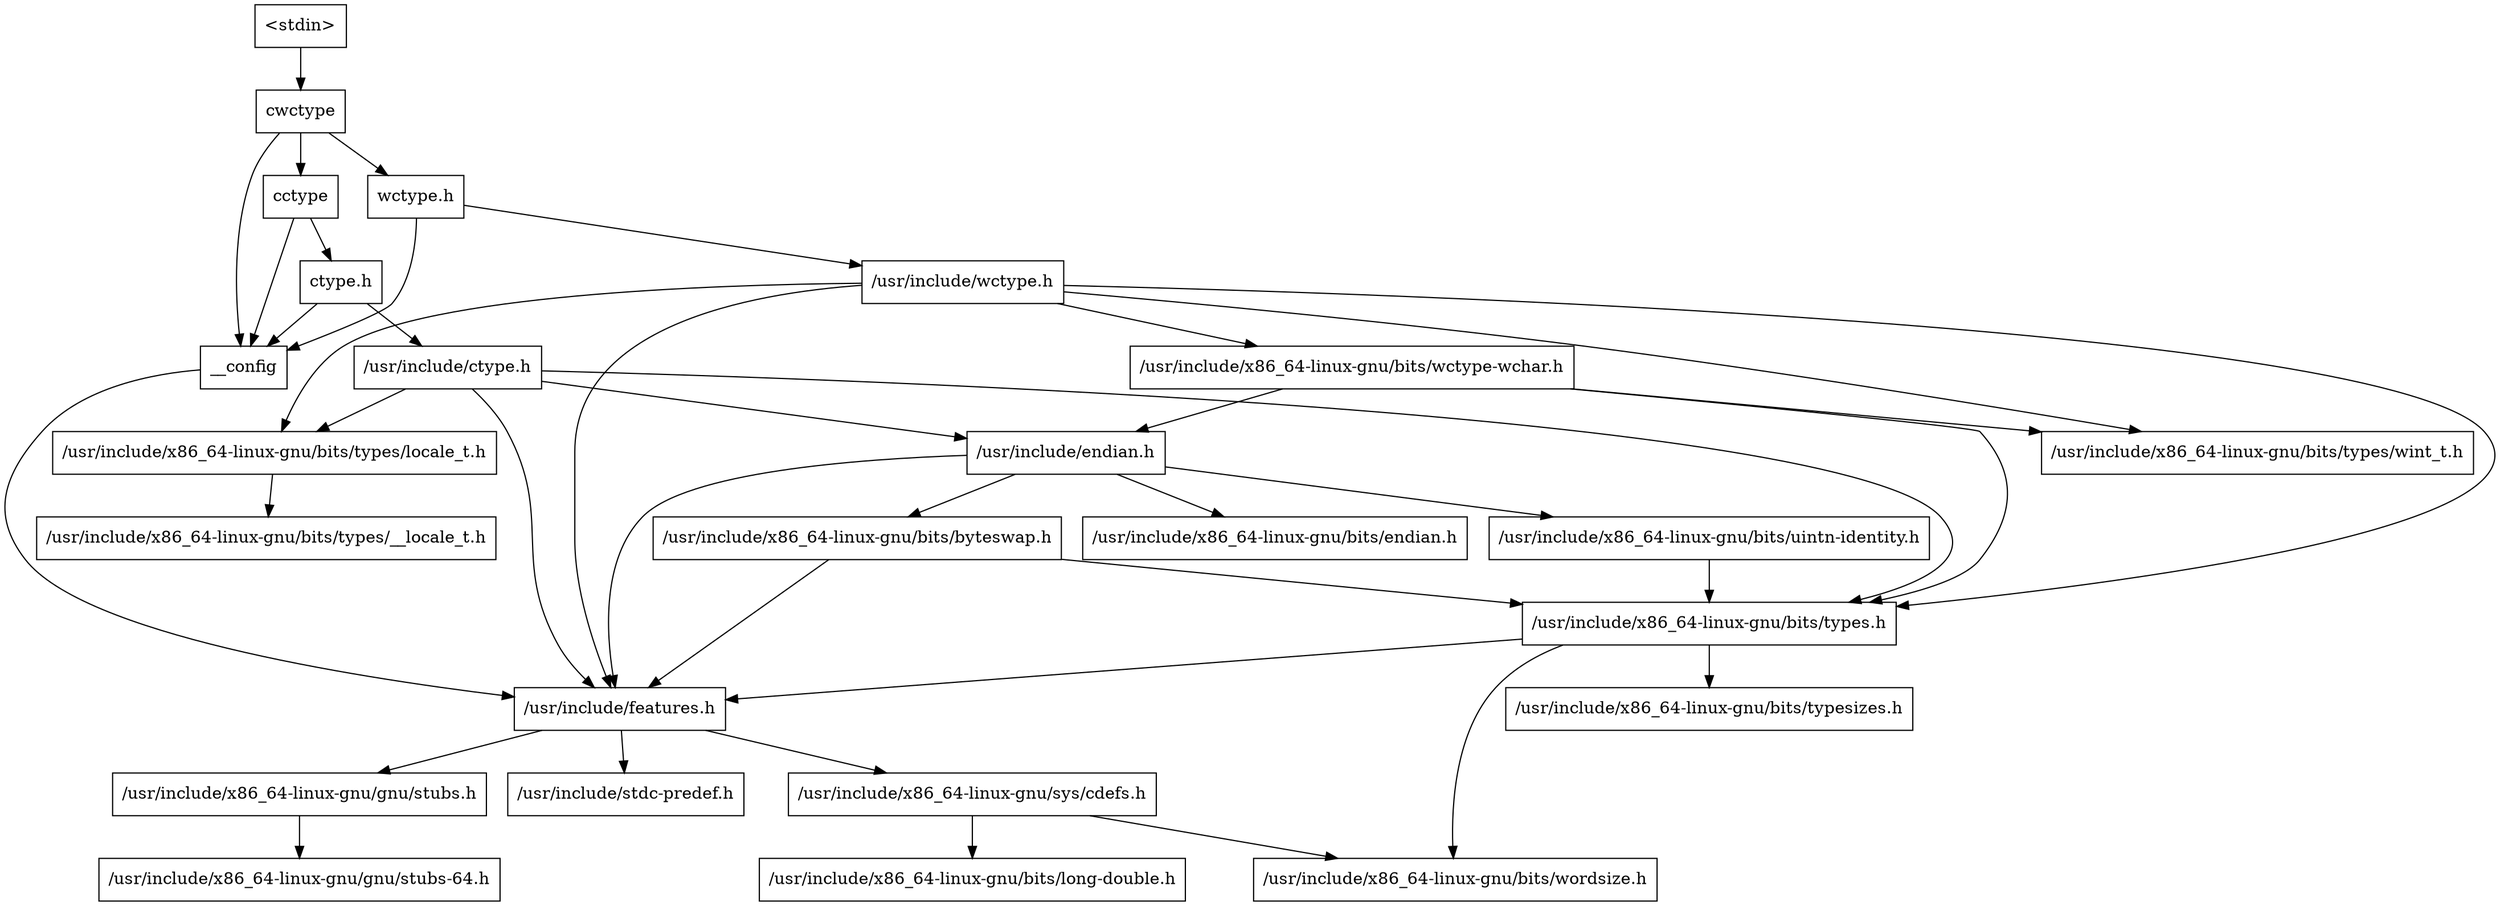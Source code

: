 digraph "dependencies" {
  header_0 [ shape="box", label="\<stdin\>" ];
  header_1 [ shape="box", label="cwctype" ];
  header_11 [ shape="box", label="cctype" ];
  header_12 [ shape="box", label="ctype.h" ];
  header_13 [ shape="box", label="/usr/include/ctype.h" ];
  header_14 [ shape="box", label="/usr/include/x86_64-linux-gnu/bits/types.h" ];
  header_15 [ shape="box", label="/usr/include/x86_64-linux-gnu/bits/typesizes.h" ];
  header_16 [ shape="box", label="/usr/include/endian.h" ];
  header_17 [ shape="box", label="/usr/include/x86_64-linux-gnu/bits/endian.h" ];
  header_18 [ shape="box", label="/usr/include/x86_64-linux-gnu/bits/byteswap.h" ];
  header_19 [ shape="box", label="/usr/include/x86_64-linux-gnu/bits/uintn-identity.h" ];
  header_2 [ shape="box", label="__config" ];
  header_20 [ shape="box", label="/usr/include/x86_64-linux-gnu/bits/types/locale_t.h" ];
  header_21 [ shape="box", label="/usr/include/x86_64-linux-gnu/bits/types/__locale_t.h" ];
  header_22 [ shape="box", label="wctype.h" ];
  header_23 [ shape="box", label="/usr/include/wctype.h" ];
  header_24 [ shape="box", label="/usr/include/x86_64-linux-gnu/bits/types/wint_t.h" ];
  header_25 [ shape="box", label="/usr/include/x86_64-linux-gnu/bits/wctype-wchar.h" ];
  header_3 [ shape="box", label="/usr/include/features.h" ];
  header_4 [ shape="box", label="/usr/include/stdc-predef.h" ];
  header_5 [ shape="box", label="/usr/include/x86_64-linux-gnu/sys/cdefs.h" ];
  header_6 [ shape="box", label="/usr/include/x86_64-linux-gnu/bits/wordsize.h" ];
  header_7 [ shape="box", label="/usr/include/x86_64-linux-gnu/bits/long-double.h" ];
  header_8 [ shape="box", label="/usr/include/x86_64-linux-gnu/gnu/stubs.h" ];
  header_9 [ shape="box", label="/usr/include/x86_64-linux-gnu/gnu/stubs-64.h" ];
  header_25 -> header_14;
  header_25 -> header_24;
  header_25 -> header_16;
  header_20 -> header_21;
  header_23 -> header_14;
  header_23 -> header_24;
  header_23 -> header_3;
  header_23 -> header_25;
  header_23 -> header_20;
  header_22 -> header_2;
  header_22 -> header_23;
  header_5 -> header_6;
  header_5 -> header_7;
  header_2 -> header_3;
  header_3 -> header_4;
  header_3 -> header_5;
  header_3 -> header_8;
  header_0 -> header_1;
  header_1 -> header_2;
  header_1 -> header_11;
  header_1 -> header_22;
  header_8 -> header_9;
  header_14 -> header_6;
  header_14 -> header_15;
  header_14 -> header_3;
  header_16 -> header_17;
  header_16 -> header_18;
  header_16 -> header_3;
  header_16 -> header_19;
  header_11 -> header_2;
  header_11 -> header_12;
  header_12 -> header_2;
  header_12 -> header_13;
  header_13 -> header_14;
  header_13 -> header_16;
  header_13 -> header_3;
  header_13 -> header_20;
  header_18 -> header_14;
  header_18 -> header_3;
  header_19 -> header_14;
}